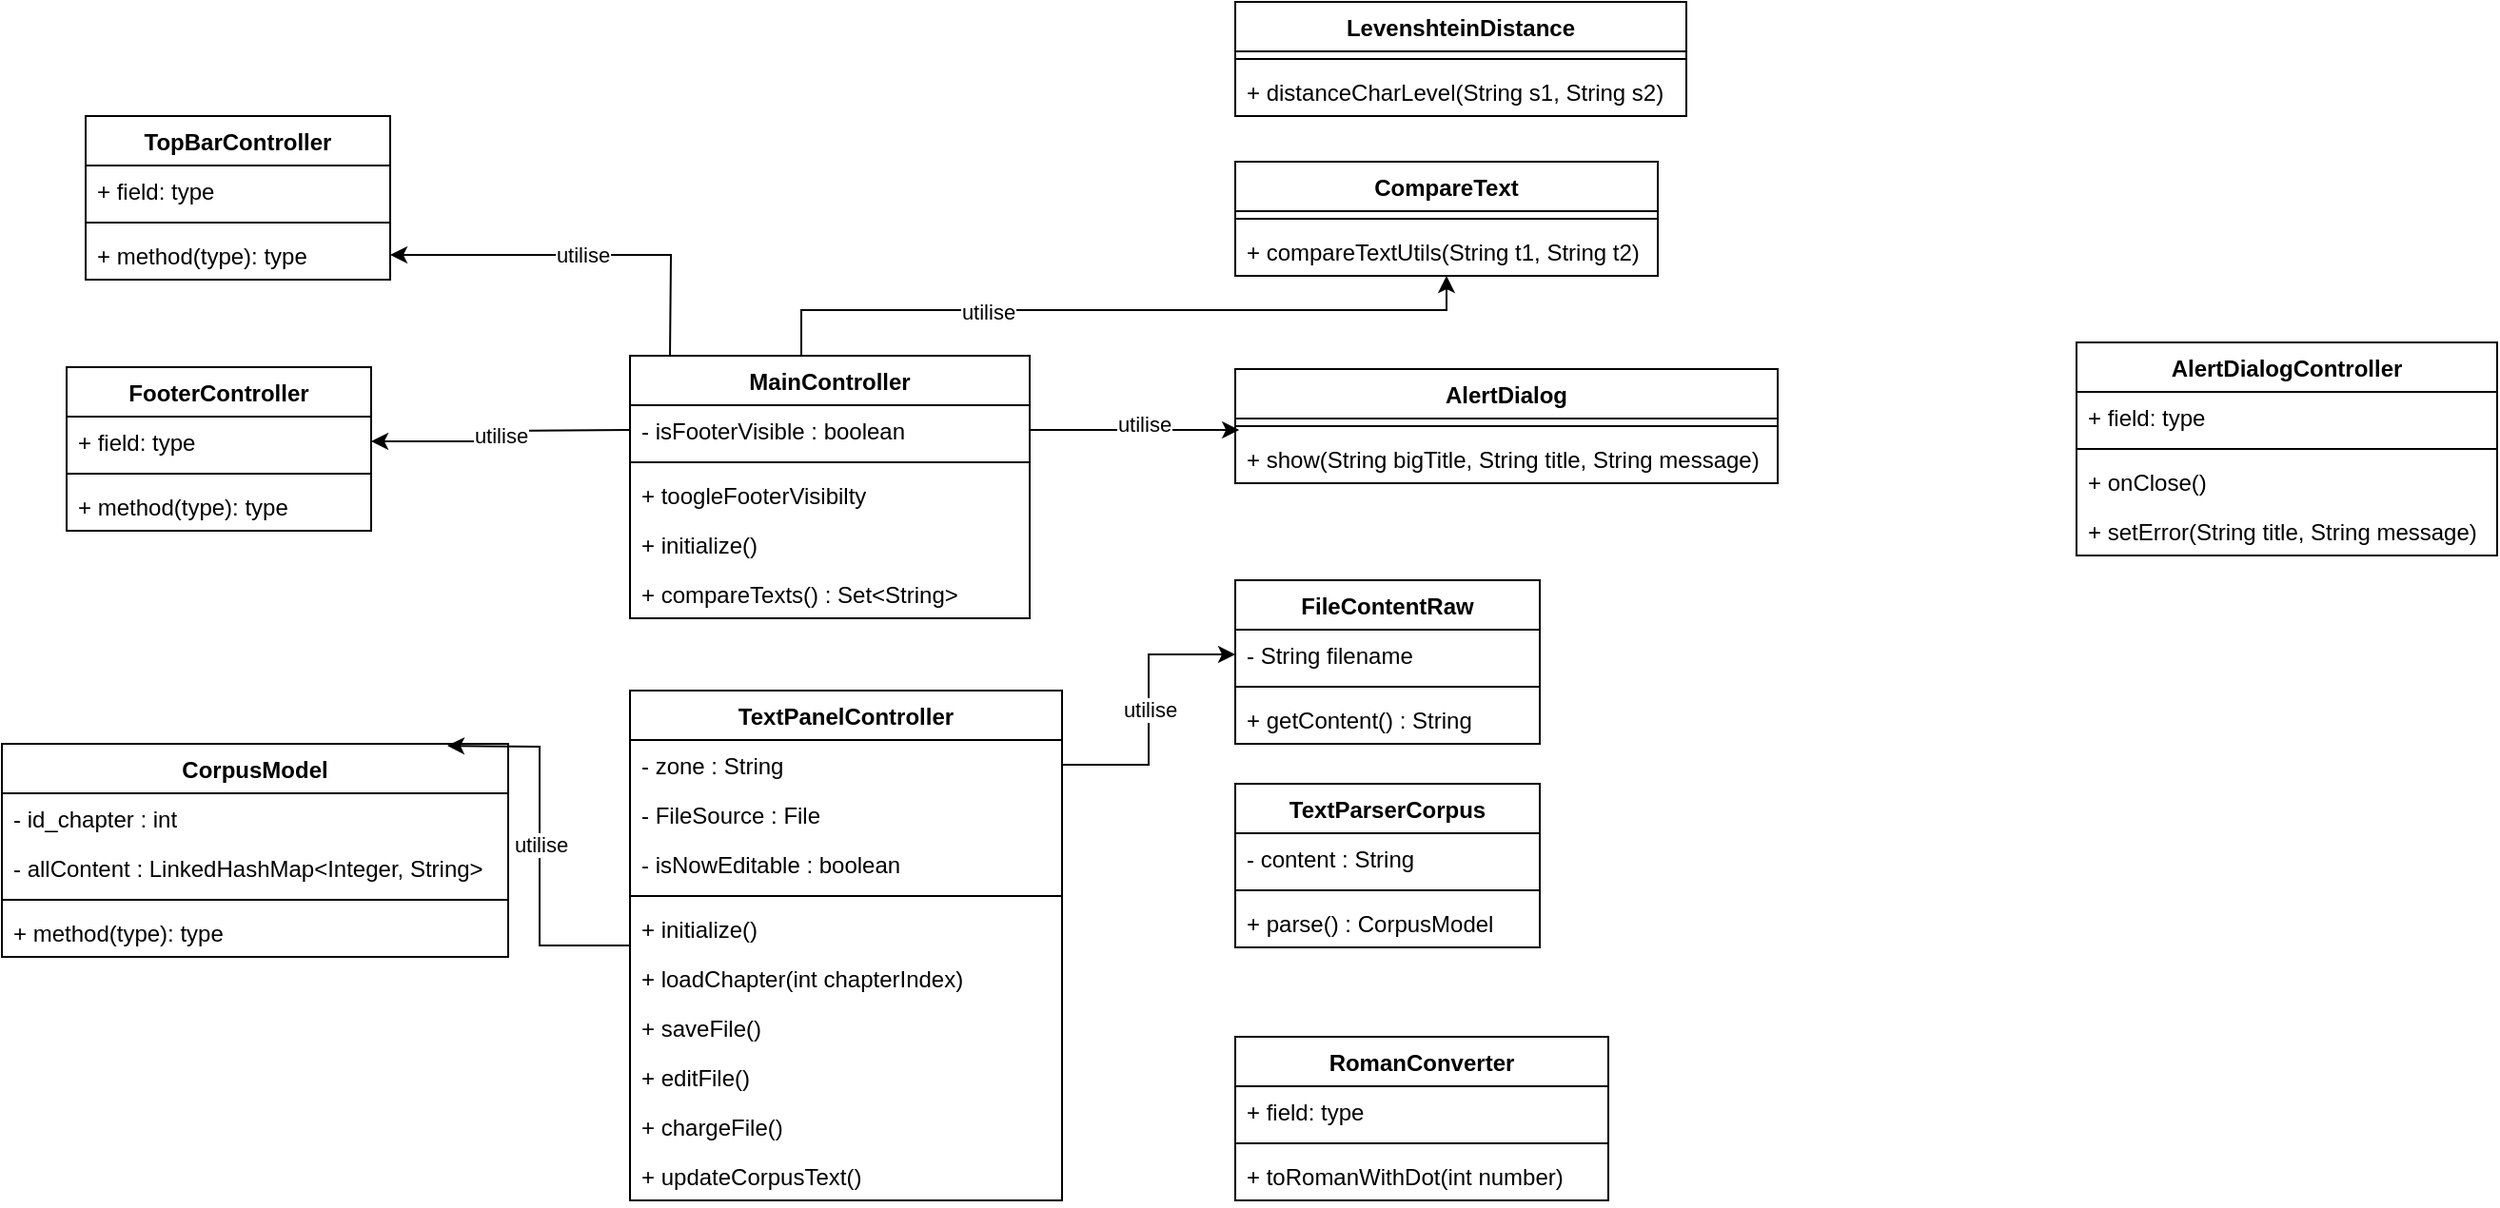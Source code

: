 <mxfile version="27.1.4">
  <diagram name="Page-1" id="NtCp1iWy8B9rU_QwBS_8">
    <mxGraphModel dx="896" dy="1126" grid="0" gridSize="10" guides="1" tooltips="1" connect="1" arrows="1" fold="1" page="1" pageScale="1" pageWidth="1654" pageHeight="2336" math="0" shadow="0">
      <root>
        <mxCell id="0" />
        <mxCell id="1" parent="0" />
        <mxCell id="Fbf1xGrs0dvDQtTSqf6u-55" style="edgeStyle=orthogonalEdgeStyle;rounded=1;orthogonalLoop=1;jettySize=auto;html=1;curved=0;strokeColor=none;" parent="1" source="Fbf1xGrs0dvDQtTSqf6u-2" edge="1">
          <mxGeometry relative="1" as="geometry">
            <mxPoint x="919" y="564" as="targetPoint" />
          </mxGeometry>
        </mxCell>
        <mxCell id="4LHK-TzPwdSkHisJ6Epy-12" value="utilise" style="edgeStyle=orthogonalEdgeStyle;rounded=0;orthogonalLoop=1;jettySize=auto;html=1;" edge="1" parent="1" target="Fbf1xGrs0dvDQtTSqf6u-14">
          <mxGeometry relative="1" as="geometry">
            <mxPoint x="622" y="519" as="sourcePoint" />
          </mxGeometry>
        </mxCell>
        <mxCell id="Fbf1xGrs0dvDQtTSqf6u-2" value="MainController&lt;div&gt;&lt;br&gt;&lt;/div&gt;" style="swimlane;fontStyle=1;align=center;verticalAlign=top;childLayout=stackLayout;horizontal=1;startSize=26;horizontalStack=0;resizeParent=1;resizeParentMax=0;resizeLast=0;collapsible=1;marginBottom=0;whiteSpace=wrap;html=1;" parent="1" vertex="1">
          <mxGeometry x="601" y="518" width="210" height="138" as="geometry" />
        </mxCell>
        <mxCell id="4LHK-TzPwdSkHisJ6Epy-19" value="- isFooterVisible : boolean" style="text;strokeColor=none;fillColor=none;align=left;verticalAlign=top;spacingLeft=4;spacingRight=4;overflow=hidden;rotatable=0;points=[[0,0.5],[1,0.5]];portConstraint=eastwest;whiteSpace=wrap;html=1;" vertex="1" parent="Fbf1xGrs0dvDQtTSqf6u-2">
          <mxGeometry y="26" width="210" height="26" as="geometry" />
        </mxCell>
        <mxCell id="Fbf1xGrs0dvDQtTSqf6u-4" value="" style="line;strokeWidth=1;fillColor=none;align=left;verticalAlign=middle;spacingTop=-1;spacingLeft=3;spacingRight=3;rotatable=0;labelPosition=right;points=[];portConstraint=eastwest;strokeColor=inherit;" parent="Fbf1xGrs0dvDQtTSqf6u-2" vertex="1">
          <mxGeometry y="52" width="210" height="8" as="geometry" />
        </mxCell>
        <mxCell id="Fbf1xGrs0dvDQtTSqf6u-5" value="+ toogleFooterVisibilty" style="text;strokeColor=none;fillColor=none;align=left;verticalAlign=top;spacingLeft=4;spacingRight=4;overflow=hidden;rotatable=0;points=[[0,0.5],[1,0.5]];portConstraint=eastwest;whiteSpace=wrap;html=1;" parent="Fbf1xGrs0dvDQtTSqf6u-2" vertex="1">
          <mxGeometry y="60" width="210" height="26" as="geometry" />
        </mxCell>
        <mxCell id="4LHK-TzPwdSkHisJ6Epy-20" value="+ initialize()" style="text;strokeColor=none;fillColor=none;align=left;verticalAlign=top;spacingLeft=4;spacingRight=4;overflow=hidden;rotatable=0;points=[[0,0.5],[1,0.5]];portConstraint=eastwest;whiteSpace=wrap;html=1;" vertex="1" parent="Fbf1xGrs0dvDQtTSqf6u-2">
          <mxGeometry y="86" width="210" height="26" as="geometry" />
        </mxCell>
        <mxCell id="4LHK-TzPwdSkHisJ6Epy-21" value="+ compareTexts() : Set&amp;lt;String&amp;gt;" style="text;strokeColor=none;fillColor=none;align=left;verticalAlign=top;spacingLeft=4;spacingRight=4;overflow=hidden;rotatable=0;points=[[0,0.5],[1,0.5]];portConstraint=eastwest;whiteSpace=wrap;html=1;" vertex="1" parent="Fbf1xGrs0dvDQtTSqf6u-2">
          <mxGeometry y="112" width="210" height="26" as="geometry" />
        </mxCell>
        <mxCell id="Fbf1xGrs0dvDQtTSqf6u-7" value="&lt;div&gt;FooterController&lt;/div&gt;&lt;div&gt;&lt;br&gt;&lt;/div&gt;" style="swimlane;fontStyle=1;align=center;verticalAlign=top;childLayout=stackLayout;horizontal=1;startSize=26;horizontalStack=0;resizeParent=1;resizeParentMax=0;resizeLast=0;collapsible=1;marginBottom=0;whiteSpace=wrap;html=1;" parent="1" vertex="1">
          <mxGeometry x="305" y="524" width="160" height="86" as="geometry" />
        </mxCell>
        <mxCell id="Fbf1xGrs0dvDQtTSqf6u-8" value="+ field: type" style="text;strokeColor=none;fillColor=none;align=left;verticalAlign=top;spacingLeft=4;spacingRight=4;overflow=hidden;rotatable=0;points=[[0,0.5],[1,0.5]];portConstraint=eastwest;whiteSpace=wrap;html=1;" parent="Fbf1xGrs0dvDQtTSqf6u-7" vertex="1">
          <mxGeometry y="26" width="160" height="26" as="geometry" />
        </mxCell>
        <mxCell id="Fbf1xGrs0dvDQtTSqf6u-9" value="" style="line;strokeWidth=1;fillColor=none;align=left;verticalAlign=middle;spacingTop=-1;spacingLeft=3;spacingRight=3;rotatable=0;labelPosition=right;points=[];portConstraint=eastwest;strokeColor=inherit;" parent="Fbf1xGrs0dvDQtTSqf6u-7" vertex="1">
          <mxGeometry y="52" width="160" height="8" as="geometry" />
        </mxCell>
        <mxCell id="Fbf1xGrs0dvDQtTSqf6u-10" value="+ method(type): type" style="text;strokeColor=none;fillColor=none;align=left;verticalAlign=top;spacingLeft=4;spacingRight=4;overflow=hidden;rotatable=0;points=[[0,0.5],[1,0.5]];portConstraint=eastwest;whiteSpace=wrap;html=1;" parent="Fbf1xGrs0dvDQtTSqf6u-7" vertex="1">
          <mxGeometry y="60" width="160" height="26" as="geometry" />
        </mxCell>
        <mxCell id="Fbf1xGrs0dvDQtTSqf6u-11" value="&lt;div&gt;TopBarController&lt;/div&gt;" style="swimlane;fontStyle=1;align=center;verticalAlign=top;childLayout=stackLayout;horizontal=1;startSize=26;horizontalStack=0;resizeParent=1;resizeParentMax=0;resizeLast=0;collapsible=1;marginBottom=0;whiteSpace=wrap;html=1;" parent="1" vertex="1">
          <mxGeometry x="315" y="392" width="160" height="86" as="geometry" />
        </mxCell>
        <mxCell id="Fbf1xGrs0dvDQtTSqf6u-12" value="+ field: type" style="text;strokeColor=none;fillColor=none;align=left;verticalAlign=top;spacingLeft=4;spacingRight=4;overflow=hidden;rotatable=0;points=[[0,0.5],[1,0.5]];portConstraint=eastwest;whiteSpace=wrap;html=1;" parent="Fbf1xGrs0dvDQtTSqf6u-11" vertex="1">
          <mxGeometry y="26" width="160" height="26" as="geometry" />
        </mxCell>
        <mxCell id="Fbf1xGrs0dvDQtTSqf6u-13" value="" style="line;strokeWidth=1;fillColor=none;align=left;verticalAlign=middle;spacingTop=-1;spacingLeft=3;spacingRight=3;rotatable=0;labelPosition=right;points=[];portConstraint=eastwest;strokeColor=inherit;" parent="Fbf1xGrs0dvDQtTSqf6u-11" vertex="1">
          <mxGeometry y="52" width="160" height="8" as="geometry" />
        </mxCell>
        <mxCell id="Fbf1xGrs0dvDQtTSqf6u-14" value="+ method(type): type" style="text;strokeColor=none;fillColor=none;align=left;verticalAlign=top;spacingLeft=4;spacingRight=4;overflow=hidden;rotatable=0;points=[[0,0.5],[1,0.5]];portConstraint=eastwest;whiteSpace=wrap;html=1;" parent="Fbf1xGrs0dvDQtTSqf6u-11" vertex="1">
          <mxGeometry y="60" width="160" height="26" as="geometry" />
        </mxCell>
        <mxCell id="Fbf1xGrs0dvDQtTSqf6u-15" value="&lt;div&gt;AlertDialogController&lt;/div&gt;" style="swimlane;fontStyle=1;align=center;verticalAlign=top;childLayout=stackLayout;horizontal=1;startSize=26;horizontalStack=0;resizeParent=1;resizeParentMax=0;resizeLast=0;collapsible=1;marginBottom=0;whiteSpace=wrap;html=1;" parent="1" vertex="1">
          <mxGeometry x="1361" y="511" width="221" height="112" as="geometry" />
        </mxCell>
        <mxCell id="Fbf1xGrs0dvDQtTSqf6u-16" value="+ field: type" style="text;strokeColor=none;fillColor=none;align=left;verticalAlign=top;spacingLeft=4;spacingRight=4;overflow=hidden;rotatable=0;points=[[0,0.5],[1,0.5]];portConstraint=eastwest;whiteSpace=wrap;html=1;" parent="Fbf1xGrs0dvDQtTSqf6u-15" vertex="1">
          <mxGeometry y="26" width="221" height="26" as="geometry" />
        </mxCell>
        <mxCell id="Fbf1xGrs0dvDQtTSqf6u-17" value="" style="line;strokeWidth=1;fillColor=none;align=left;verticalAlign=middle;spacingTop=-1;spacingLeft=3;spacingRight=3;rotatable=0;labelPosition=right;points=[];portConstraint=eastwest;strokeColor=inherit;" parent="Fbf1xGrs0dvDQtTSqf6u-15" vertex="1">
          <mxGeometry y="52" width="221" height="8" as="geometry" />
        </mxCell>
        <mxCell id="Fbf1xGrs0dvDQtTSqf6u-18" value="+ onClose()" style="text;strokeColor=none;fillColor=none;align=left;verticalAlign=top;spacingLeft=4;spacingRight=4;overflow=hidden;rotatable=0;points=[[0,0.5],[1,0.5]];portConstraint=eastwest;whiteSpace=wrap;html=1;" parent="Fbf1xGrs0dvDQtTSqf6u-15" vertex="1">
          <mxGeometry y="60" width="221" height="26" as="geometry" />
        </mxCell>
        <mxCell id="4LHK-TzPwdSkHisJ6Epy-25" value="+ setError(String title, String message)" style="text;strokeColor=none;fillColor=none;align=left;verticalAlign=top;spacingLeft=4;spacingRight=4;overflow=hidden;rotatable=0;points=[[0,0.5],[1,0.5]];portConstraint=eastwest;whiteSpace=wrap;html=1;" vertex="1" parent="Fbf1xGrs0dvDQtTSqf6u-15">
          <mxGeometry y="86" width="221" height="26" as="geometry" />
        </mxCell>
        <mxCell id="Fbf1xGrs0dvDQtTSqf6u-19" value="&lt;div&gt;TextPanelController&lt;/div&gt;" style="swimlane;fontStyle=1;align=center;verticalAlign=top;childLayout=stackLayout;horizontal=1;startSize=26;horizontalStack=0;resizeParent=1;resizeParentMax=0;resizeLast=0;collapsible=1;marginBottom=0;whiteSpace=wrap;html=1;" parent="1" vertex="1">
          <mxGeometry x="601" y="694" width="227" height="268" as="geometry" />
        </mxCell>
        <mxCell id="Fbf1xGrs0dvDQtTSqf6u-20" value="- zone : String&lt;div&gt;&lt;br&gt;&lt;/div&gt;" style="text;strokeColor=none;fillColor=none;align=left;verticalAlign=top;spacingLeft=4;spacingRight=4;overflow=hidden;rotatable=0;points=[[0,0.5],[1,0.5]];portConstraint=eastwest;whiteSpace=wrap;html=1;" parent="Fbf1xGrs0dvDQtTSqf6u-19" vertex="1">
          <mxGeometry y="26" width="227" height="26" as="geometry" />
        </mxCell>
        <mxCell id="4LHK-TzPwdSkHisJ6Epy-29" value="- FileSource : File" style="text;strokeColor=none;fillColor=none;align=left;verticalAlign=top;spacingLeft=4;spacingRight=4;overflow=hidden;rotatable=0;points=[[0,0.5],[1,0.5]];portConstraint=eastwest;whiteSpace=wrap;html=1;" vertex="1" parent="Fbf1xGrs0dvDQtTSqf6u-19">
          <mxGeometry y="52" width="227" height="26" as="geometry" />
        </mxCell>
        <mxCell id="4LHK-TzPwdSkHisJ6Epy-30" value="- isNowEditable : boolean" style="text;strokeColor=none;fillColor=none;align=left;verticalAlign=top;spacingLeft=4;spacingRight=4;overflow=hidden;rotatable=0;points=[[0,0.5],[1,0.5]];portConstraint=eastwest;whiteSpace=wrap;html=1;" vertex="1" parent="Fbf1xGrs0dvDQtTSqf6u-19">
          <mxGeometry y="78" width="227" height="26" as="geometry" />
        </mxCell>
        <mxCell id="Fbf1xGrs0dvDQtTSqf6u-21" value="" style="line;strokeWidth=1;fillColor=none;align=left;verticalAlign=middle;spacingTop=-1;spacingLeft=3;spacingRight=3;rotatable=0;labelPosition=right;points=[];portConstraint=eastwest;strokeColor=inherit;" parent="Fbf1xGrs0dvDQtTSqf6u-19" vertex="1">
          <mxGeometry y="104" width="227" height="8" as="geometry" />
        </mxCell>
        <mxCell id="Fbf1xGrs0dvDQtTSqf6u-22" value="+ initialize()" style="text;strokeColor=none;fillColor=none;align=left;verticalAlign=top;spacingLeft=4;spacingRight=4;overflow=hidden;rotatable=0;points=[[0,0.5],[1,0.5]];portConstraint=eastwest;whiteSpace=wrap;html=1;" parent="Fbf1xGrs0dvDQtTSqf6u-19" vertex="1">
          <mxGeometry y="112" width="227" height="26" as="geometry" />
        </mxCell>
        <mxCell id="4LHK-TzPwdSkHisJ6Epy-31" value="+ loadChapter(int chapterIndex)" style="text;strokeColor=none;fillColor=none;align=left;verticalAlign=top;spacingLeft=4;spacingRight=4;overflow=hidden;rotatable=0;points=[[0,0.5],[1,0.5]];portConstraint=eastwest;whiteSpace=wrap;html=1;" vertex="1" parent="Fbf1xGrs0dvDQtTSqf6u-19">
          <mxGeometry y="138" width="227" height="26" as="geometry" />
        </mxCell>
        <mxCell id="4LHK-TzPwdSkHisJ6Epy-32" value="+ saveFile()" style="text;strokeColor=none;fillColor=none;align=left;verticalAlign=top;spacingLeft=4;spacingRight=4;overflow=hidden;rotatable=0;points=[[0,0.5],[1,0.5]];portConstraint=eastwest;whiteSpace=wrap;html=1;" vertex="1" parent="Fbf1xGrs0dvDQtTSqf6u-19">
          <mxGeometry y="164" width="227" height="26" as="geometry" />
        </mxCell>
        <mxCell id="4LHK-TzPwdSkHisJ6Epy-33" value="+ editFile()" style="text;strokeColor=none;fillColor=none;align=left;verticalAlign=top;spacingLeft=4;spacingRight=4;overflow=hidden;rotatable=0;points=[[0,0.5],[1,0.5]];portConstraint=eastwest;whiteSpace=wrap;html=1;" vertex="1" parent="Fbf1xGrs0dvDQtTSqf6u-19">
          <mxGeometry y="190" width="227" height="26" as="geometry" />
        </mxCell>
        <mxCell id="4LHK-TzPwdSkHisJ6Epy-34" value="+ chargeFile()" style="text;strokeColor=none;fillColor=none;align=left;verticalAlign=top;spacingLeft=4;spacingRight=4;overflow=hidden;rotatable=0;points=[[0,0.5],[1,0.5]];portConstraint=eastwest;whiteSpace=wrap;html=1;" vertex="1" parent="Fbf1xGrs0dvDQtTSqf6u-19">
          <mxGeometry y="216" width="227" height="26" as="geometry" />
        </mxCell>
        <mxCell id="4LHK-TzPwdSkHisJ6Epy-35" value="+ updateCorpusText()" style="text;strokeColor=none;fillColor=none;align=left;verticalAlign=top;spacingLeft=4;spacingRight=4;overflow=hidden;rotatable=0;points=[[0,0.5],[1,0.5]];portConstraint=eastwest;whiteSpace=wrap;html=1;" vertex="1" parent="Fbf1xGrs0dvDQtTSqf6u-19">
          <mxGeometry y="242" width="227" height="26" as="geometry" />
        </mxCell>
        <mxCell id="Fbf1xGrs0dvDQtTSqf6u-23" value="&lt;div&gt;CorpusModel&lt;/div&gt;" style="swimlane;fontStyle=1;align=center;verticalAlign=top;childLayout=stackLayout;horizontal=1;startSize=26;horizontalStack=0;resizeParent=1;resizeParentMax=0;resizeLast=0;collapsible=1;marginBottom=0;whiteSpace=wrap;html=1;" parent="1" vertex="1">
          <mxGeometry x="271" y="722" width="266" height="112" as="geometry" />
        </mxCell>
        <mxCell id="Fbf1xGrs0dvDQtTSqf6u-24" value="- id_chapter : int" style="text;strokeColor=none;fillColor=none;align=left;verticalAlign=top;spacingLeft=4;spacingRight=4;overflow=hidden;rotatable=0;points=[[0,0.5],[1,0.5]];portConstraint=eastwest;whiteSpace=wrap;html=1;" parent="Fbf1xGrs0dvDQtTSqf6u-23" vertex="1">
          <mxGeometry y="26" width="266" height="26" as="geometry" />
        </mxCell>
        <mxCell id="4LHK-TzPwdSkHisJ6Epy-42" value="- allContent : LinkedHashMap&amp;lt;Integer, String&amp;gt;&amp;nbsp;" style="text;strokeColor=none;fillColor=none;align=left;verticalAlign=top;spacingLeft=4;spacingRight=4;overflow=hidden;rotatable=0;points=[[0,0.5],[1,0.5]];portConstraint=eastwest;whiteSpace=wrap;html=1;" vertex="1" parent="Fbf1xGrs0dvDQtTSqf6u-23">
          <mxGeometry y="52" width="266" height="26" as="geometry" />
        </mxCell>
        <mxCell id="Fbf1xGrs0dvDQtTSqf6u-25" value="" style="line;strokeWidth=1;fillColor=none;align=left;verticalAlign=middle;spacingTop=-1;spacingLeft=3;spacingRight=3;rotatable=0;labelPosition=right;points=[];portConstraint=eastwest;strokeColor=inherit;" parent="Fbf1xGrs0dvDQtTSqf6u-23" vertex="1">
          <mxGeometry y="78" width="266" height="8" as="geometry" />
        </mxCell>
        <mxCell id="Fbf1xGrs0dvDQtTSqf6u-26" value="+ method(type): type" style="text;strokeColor=none;fillColor=none;align=left;verticalAlign=top;spacingLeft=4;spacingRight=4;overflow=hidden;rotatable=0;points=[[0,0.5],[1,0.5]];portConstraint=eastwest;whiteSpace=wrap;html=1;" parent="Fbf1xGrs0dvDQtTSqf6u-23" vertex="1">
          <mxGeometry y="86" width="266" height="26" as="geometry" />
        </mxCell>
        <mxCell id="Fbf1xGrs0dvDQtTSqf6u-31" value="&lt;div&gt;AlertDialog&lt;/div&gt;" style="swimlane;fontStyle=1;align=center;verticalAlign=top;childLayout=stackLayout;horizontal=1;startSize=26;horizontalStack=0;resizeParent=1;resizeParentMax=0;resizeLast=0;collapsible=1;marginBottom=0;whiteSpace=wrap;html=1;" parent="1" vertex="1">
          <mxGeometry x="919" y="525" width="285" height="60" as="geometry" />
        </mxCell>
        <mxCell id="Fbf1xGrs0dvDQtTSqf6u-33" value="" style="line;strokeWidth=1;fillColor=none;align=left;verticalAlign=middle;spacingTop=-1;spacingLeft=3;spacingRight=3;rotatable=0;labelPosition=right;points=[];portConstraint=eastwest;strokeColor=inherit;" parent="Fbf1xGrs0dvDQtTSqf6u-31" vertex="1">
          <mxGeometry y="26" width="285" height="8" as="geometry" />
        </mxCell>
        <mxCell id="4LHK-TzPwdSkHisJ6Epy-36" value="+ show(String bigTitle, String title, String message)" style="text;strokeColor=none;fillColor=none;align=left;verticalAlign=top;spacingLeft=4;spacingRight=4;overflow=hidden;rotatable=0;points=[[0,0.5],[1,0.5]];portConstraint=eastwest;whiteSpace=wrap;html=1;" vertex="1" parent="Fbf1xGrs0dvDQtTSqf6u-31">
          <mxGeometry y="34" width="285" height="26" as="geometry" />
        </mxCell>
        <mxCell id="Fbf1xGrs0dvDQtTSqf6u-59" style="edgeStyle=orthogonalEdgeStyle;rounded=0;orthogonalLoop=1;jettySize=auto;html=1;endArrow=none;startFill=1;entryX=0.5;entryY=0;entryDx=0;entryDy=0;startArrow=classic;" parent="1" source="Fbf1xGrs0dvDQtTSqf6u-35" target="Fbf1xGrs0dvDQtTSqf6u-2" edge="1">
          <mxGeometry relative="1" as="geometry">
            <mxPoint x="786" y="383" as="targetPoint" />
            <Array as="points">
              <mxPoint x="691" y="494" />
            </Array>
          </mxGeometry>
        </mxCell>
        <mxCell id="4LHK-TzPwdSkHisJ6Epy-8" value="utilise" style="edgeLabel;html=1;align=center;verticalAlign=middle;resizable=0;points=[];" vertex="1" connectable="0" parent="Fbf1xGrs0dvDQtTSqf6u-59">
          <mxGeometry x="0.31" y="1" relative="1" as="geometry">
            <mxPoint as="offset" />
          </mxGeometry>
        </mxCell>
        <mxCell id="Fbf1xGrs0dvDQtTSqf6u-35" value="&lt;div&gt;CompareText&lt;/div&gt;&lt;div&gt;&lt;br&gt;&lt;/div&gt;" style="swimlane;fontStyle=1;align=center;verticalAlign=top;childLayout=stackLayout;horizontal=1;startSize=26;horizontalStack=0;resizeParent=1;resizeParentMax=0;resizeLast=0;collapsible=1;marginBottom=0;whiteSpace=wrap;html=1;" parent="1" vertex="1">
          <mxGeometry x="919" y="416" width="222" height="60" as="geometry" />
        </mxCell>
        <mxCell id="Fbf1xGrs0dvDQtTSqf6u-37" value="" style="line;strokeWidth=1;fillColor=none;align=left;verticalAlign=middle;spacingTop=-1;spacingLeft=3;spacingRight=3;rotatable=0;labelPosition=right;points=[];portConstraint=eastwest;strokeColor=inherit;" parent="Fbf1xGrs0dvDQtTSqf6u-35" vertex="1">
          <mxGeometry y="26" width="222" height="8" as="geometry" />
        </mxCell>
        <mxCell id="Fbf1xGrs0dvDQtTSqf6u-38" value="+ compareTextUtils(String t1, String t2)" style="text;strokeColor=none;fillColor=none;align=left;verticalAlign=top;spacingLeft=4;spacingRight=4;overflow=hidden;rotatable=0;points=[[0,0.5],[1,0.5]];portConstraint=eastwest;whiteSpace=wrap;html=1;" parent="Fbf1xGrs0dvDQtTSqf6u-35" vertex="1">
          <mxGeometry y="34" width="222" height="26" as="geometry" />
        </mxCell>
        <mxCell id="Fbf1xGrs0dvDQtTSqf6u-39" value="&lt;div&gt;FileContentRaw&lt;/div&gt;" style="swimlane;fontStyle=1;align=center;verticalAlign=top;childLayout=stackLayout;horizontal=1;startSize=26;horizontalStack=0;resizeParent=1;resizeParentMax=0;resizeLast=0;collapsible=1;marginBottom=0;whiteSpace=wrap;html=1;" parent="1" vertex="1">
          <mxGeometry x="919" y="636" width="160" height="86" as="geometry" />
        </mxCell>
        <mxCell id="Fbf1xGrs0dvDQtTSqf6u-40" value="- String filename" style="text;strokeColor=none;fillColor=none;align=left;verticalAlign=top;spacingLeft=4;spacingRight=4;overflow=hidden;rotatable=0;points=[[0,0.5],[1,0.5]];portConstraint=eastwest;whiteSpace=wrap;html=1;" parent="Fbf1xGrs0dvDQtTSqf6u-39" vertex="1">
          <mxGeometry y="26" width="160" height="26" as="geometry" />
        </mxCell>
        <mxCell id="Fbf1xGrs0dvDQtTSqf6u-41" value="" style="line;strokeWidth=1;fillColor=none;align=left;verticalAlign=middle;spacingTop=-1;spacingLeft=3;spacingRight=3;rotatable=0;labelPosition=right;points=[];portConstraint=eastwest;strokeColor=inherit;" parent="Fbf1xGrs0dvDQtTSqf6u-39" vertex="1">
          <mxGeometry y="52" width="160" height="8" as="geometry" />
        </mxCell>
        <mxCell id="Fbf1xGrs0dvDQtTSqf6u-42" value="+ getContent() : String" style="text;strokeColor=none;fillColor=none;align=left;verticalAlign=top;spacingLeft=4;spacingRight=4;overflow=hidden;rotatable=0;points=[[0,0.5],[1,0.5]];portConstraint=eastwest;whiteSpace=wrap;html=1;" parent="Fbf1xGrs0dvDQtTSqf6u-39" vertex="1">
          <mxGeometry y="60" width="160" height="26" as="geometry" />
        </mxCell>
        <mxCell id="Fbf1xGrs0dvDQtTSqf6u-43" value="&lt;div&gt;RomanConverter&lt;/div&gt;&lt;div&gt;&lt;br&gt;&lt;/div&gt;" style="swimlane;fontStyle=1;align=center;verticalAlign=top;childLayout=stackLayout;horizontal=1;startSize=26;horizontalStack=0;resizeParent=1;resizeParentMax=0;resizeLast=0;collapsible=1;marginBottom=0;whiteSpace=wrap;html=1;" parent="1" vertex="1">
          <mxGeometry x="919" y="876" width="196" height="86" as="geometry" />
        </mxCell>
        <mxCell id="Fbf1xGrs0dvDQtTSqf6u-44" value="+ field: type" style="text;strokeColor=none;fillColor=none;align=left;verticalAlign=top;spacingLeft=4;spacingRight=4;overflow=hidden;rotatable=0;points=[[0,0.5],[1,0.5]];portConstraint=eastwest;whiteSpace=wrap;html=1;" parent="Fbf1xGrs0dvDQtTSqf6u-43" vertex="1">
          <mxGeometry y="26" width="196" height="26" as="geometry" />
        </mxCell>
        <mxCell id="Fbf1xGrs0dvDQtTSqf6u-45" value="" style="line;strokeWidth=1;fillColor=none;align=left;verticalAlign=middle;spacingTop=-1;spacingLeft=3;spacingRight=3;rotatable=0;labelPosition=right;points=[];portConstraint=eastwest;strokeColor=inherit;" parent="Fbf1xGrs0dvDQtTSqf6u-43" vertex="1">
          <mxGeometry y="52" width="196" height="8" as="geometry" />
        </mxCell>
        <mxCell id="Fbf1xGrs0dvDQtTSqf6u-46" value="+ toRomanWithDot(int number)" style="text;strokeColor=none;fillColor=none;align=left;verticalAlign=top;spacingLeft=4;spacingRight=4;overflow=hidden;rotatable=0;points=[[0,0.5],[1,0.5]];portConstraint=eastwest;whiteSpace=wrap;html=1;" parent="Fbf1xGrs0dvDQtTSqf6u-43" vertex="1">
          <mxGeometry y="60" width="196" height="26" as="geometry" />
        </mxCell>
        <mxCell id="Fbf1xGrs0dvDQtTSqf6u-47" value="&lt;div&gt;TextParserCorpus&lt;/div&gt;&lt;div&gt;&lt;br&gt;&lt;/div&gt;" style="swimlane;fontStyle=1;align=center;verticalAlign=top;childLayout=stackLayout;horizontal=1;startSize=26;horizontalStack=0;resizeParent=1;resizeParentMax=0;resizeLast=0;collapsible=1;marginBottom=0;whiteSpace=wrap;html=1;" parent="1" vertex="1">
          <mxGeometry x="919" y="743" width="160" height="86" as="geometry" />
        </mxCell>
        <mxCell id="Fbf1xGrs0dvDQtTSqf6u-48" value="- content : String" style="text;strokeColor=none;fillColor=none;align=left;verticalAlign=top;spacingLeft=4;spacingRight=4;overflow=hidden;rotatable=0;points=[[0,0.5],[1,0.5]];portConstraint=eastwest;whiteSpace=wrap;html=1;" parent="Fbf1xGrs0dvDQtTSqf6u-47" vertex="1">
          <mxGeometry y="26" width="160" height="26" as="geometry" />
        </mxCell>
        <mxCell id="Fbf1xGrs0dvDQtTSqf6u-49" value="" style="line;strokeWidth=1;fillColor=none;align=left;verticalAlign=middle;spacingTop=-1;spacingLeft=3;spacingRight=3;rotatable=0;labelPosition=right;points=[];portConstraint=eastwest;strokeColor=inherit;" parent="Fbf1xGrs0dvDQtTSqf6u-47" vertex="1">
          <mxGeometry y="52" width="160" height="8" as="geometry" />
        </mxCell>
        <mxCell id="Fbf1xGrs0dvDQtTSqf6u-50" value="+ parse() : CorpusModel" style="text;strokeColor=none;fillColor=none;align=left;verticalAlign=top;spacingLeft=4;spacingRight=4;overflow=hidden;rotatable=0;points=[[0,0.5],[1,0.5]];portConstraint=eastwest;whiteSpace=wrap;html=1;" parent="Fbf1xGrs0dvDQtTSqf6u-47" vertex="1">
          <mxGeometry y="60" width="160" height="26" as="geometry" />
        </mxCell>
        <mxCell id="Fbf1xGrs0dvDQtTSqf6u-51" value="&lt;div&gt;LevenshteinDistance&lt;/div&gt;" style="swimlane;fontStyle=1;align=center;verticalAlign=top;childLayout=stackLayout;horizontal=1;startSize=26;horizontalStack=0;resizeParent=1;resizeParentMax=0;resizeLast=0;collapsible=1;marginBottom=0;whiteSpace=wrap;html=1;" parent="1" vertex="1">
          <mxGeometry x="919" y="332" width="237" height="60" as="geometry" />
        </mxCell>
        <mxCell id="Fbf1xGrs0dvDQtTSqf6u-53" value="" style="line;strokeWidth=1;fillColor=none;align=left;verticalAlign=middle;spacingTop=-1;spacingLeft=3;spacingRight=3;rotatable=0;labelPosition=right;points=[];portConstraint=eastwest;strokeColor=inherit;" parent="Fbf1xGrs0dvDQtTSqf6u-51" vertex="1">
          <mxGeometry y="26" width="237" height="8" as="geometry" />
        </mxCell>
        <mxCell id="Fbf1xGrs0dvDQtTSqf6u-54" value="+ distanceCharLevel(String s1, String s2)" style="text;strokeColor=none;fillColor=none;align=left;verticalAlign=top;spacingLeft=4;spacingRight=4;overflow=hidden;rotatable=0;points=[[0,0.5],[1,0.5]];portConstraint=eastwest;whiteSpace=wrap;html=1;" parent="Fbf1xGrs0dvDQtTSqf6u-51" vertex="1">
          <mxGeometry y="34" width="237" height="26" as="geometry" />
        </mxCell>
        <mxCell id="4LHK-TzPwdSkHisJ6Epy-1" value="utilise" style="edgeStyle=orthogonalEdgeStyle;rounded=0;orthogonalLoop=1;jettySize=auto;html=1;entryX=0;entryY=0.5;entryDx=0;entryDy=0;" edge="1" parent="1" source="Fbf1xGrs0dvDQtTSqf6u-20" target="Fbf1xGrs0dvDQtTSqf6u-40">
          <mxGeometry relative="1" as="geometry" />
        </mxCell>
        <mxCell id="4LHK-TzPwdSkHisJ6Epy-10" value="utilise" style="edgeStyle=orthogonalEdgeStyle;rounded=0;orthogonalLoop=1;jettySize=auto;html=1;entryX=1;entryY=0.5;entryDx=0;entryDy=0;" edge="1" parent="1" target="Fbf1xGrs0dvDQtTSqf6u-8">
          <mxGeometry relative="1" as="geometry">
            <mxPoint x="601" y="557" as="sourcePoint" />
          </mxGeometry>
        </mxCell>
        <mxCell id="4LHK-TzPwdSkHisJ6Epy-17" value="utilise" style="edgeStyle=orthogonalEdgeStyle;rounded=0;orthogonalLoop=1;jettySize=auto;html=1;" edge="1" parent="1" source="Fbf1xGrs0dvDQtTSqf6u-19">
          <mxGeometry relative="1" as="geometry">
            <mxPoint x="505" y="723" as="targetPoint" />
          </mxGeometry>
        </mxCell>
        <mxCell id="4LHK-TzPwdSkHisJ6Epy-22" style="edgeStyle=orthogonalEdgeStyle;rounded=0;orthogonalLoop=1;jettySize=auto;html=1;entryX=0.013;entryY=0.231;entryDx=0;entryDy=0;entryPerimeter=0;" edge="1" parent="1" source="4LHK-TzPwdSkHisJ6Epy-19">
          <mxGeometry relative="1" as="geometry">
            <mxPoint x="921.08" y="557.006" as="targetPoint" />
          </mxGeometry>
        </mxCell>
        <mxCell id="4LHK-TzPwdSkHisJ6Epy-23" value="utilise" style="edgeLabel;html=1;align=center;verticalAlign=middle;resizable=0;points=[];" vertex="1" connectable="0" parent="4LHK-TzPwdSkHisJ6Epy-22">
          <mxGeometry x="0.09" y="4" relative="1" as="geometry">
            <mxPoint as="offset" />
          </mxGeometry>
        </mxCell>
      </root>
    </mxGraphModel>
  </diagram>
</mxfile>
